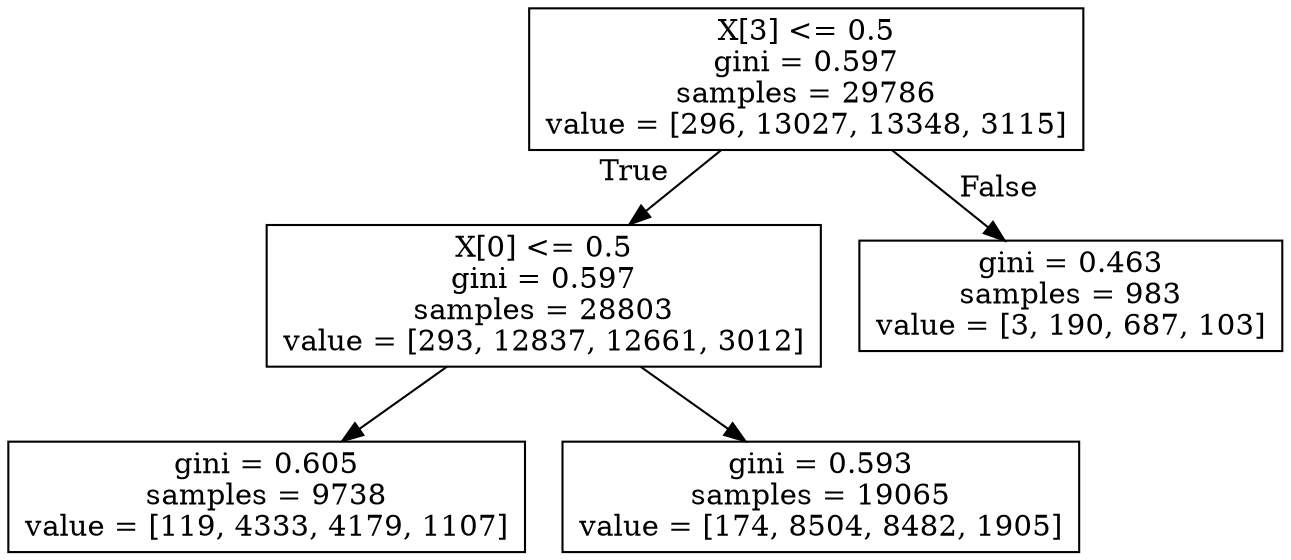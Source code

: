 digraph Tree {
node [shape=box] ;
0 [label="X[3] <= 0.5\ngini = 0.597\nsamples = 29786\nvalue = [296, 13027, 13348, 3115]"] ;
1 [label="X[0] <= 0.5\ngini = 0.597\nsamples = 28803\nvalue = [293, 12837, 12661, 3012]"] ;
0 -> 1 [labeldistance=2.5, labelangle=45, headlabel="True"] ;
2 [label="gini = 0.605\nsamples = 9738\nvalue = [119, 4333, 4179, 1107]"] ;
1 -> 2 ;
3 [label="gini = 0.593\nsamples = 19065\nvalue = [174, 8504, 8482, 1905]"] ;
1 -> 3 ;
4 [label="gini = 0.463\nsamples = 983\nvalue = [3, 190, 687, 103]"] ;
0 -> 4 [labeldistance=2.5, labelangle=-45, headlabel="False"] ;
}